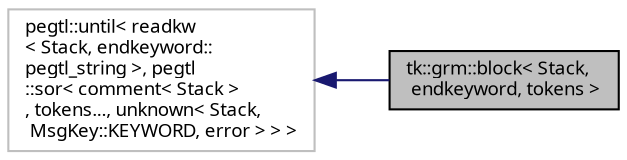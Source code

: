 digraph "tk::grm::block&lt; Stack, endkeyword, tokens &gt;"
{
 // INTERACTIVE_SVG=YES
  bgcolor="transparent";
  edge [fontname="sans-serif",fontsize="9",labelfontname="sans-serif",labelfontsize="9"];
  node [fontname="sans-serif",fontsize="9",shape=record];
  rankdir="LR";
  Node1 [label="tk::grm::block\< Stack,\l endkeyword, tokens \>",height=0.2,width=0.4,color="black", fillcolor="grey75", style="filled", fontcolor="black"];
  Node2 -> Node1 [dir="back",color="midnightblue",fontsize="9",style="solid",fontname="sans-serif"];
  Node2 [label="pegtl::until\< readkw\l\< Stack, endkeyword::\lpegtl_string \>, pegtl\l::sor\< comment\< Stack \>\l, tokens..., unknown\< Stack,\l MsgKey::KEYWORD, error \> \> \>",height=0.2,width=0.4,color="grey75"];
}
